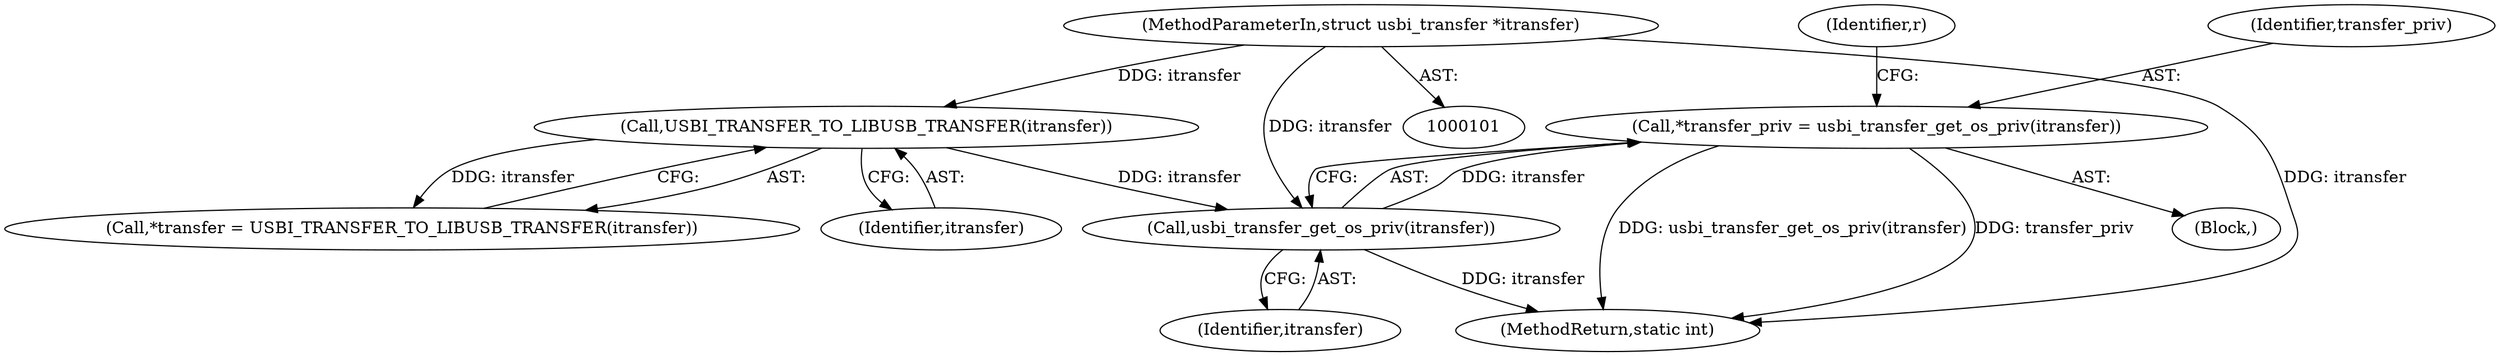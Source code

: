 digraph "1_Chrome_ac149a8d4371c0e01e0934fdd57b09e86f96b5b9_17@pointer" {
"1000121" [label="(Call,*transfer_priv = usbi_transfer_get_os_priv(itransfer))"];
"1000123" [label="(Call,usbi_transfer_get_os_priv(itransfer))"];
"1000109" [label="(Call,USBI_TRANSFER_TO_LIBUSB_TRANSFER(itransfer))"];
"1000103" [label="(MethodParameterIn,struct usbi_transfer *itransfer)"];
"1000122" [label="(Identifier,transfer_priv)"];
"1000121" [label="(Call,*transfer_priv = usbi_transfer_get_os_priv(itransfer))"];
"1000105" [label="(Block,)"];
"1000123" [label="(Call,usbi_transfer_get_os_priv(itransfer))"];
"1000103" [label="(MethodParameterIn,struct usbi_transfer *itransfer)"];
"1000107" [label="(Call,*transfer = USBI_TRANSFER_TO_LIBUSB_TRANSFER(itransfer))"];
"1000124" [label="(Identifier,itransfer)"];
"1000110" [label="(Identifier,itransfer)"];
"1000214" [label="(MethodReturn,static int)"];
"1000127" [label="(Identifier,r)"];
"1000109" [label="(Call,USBI_TRANSFER_TO_LIBUSB_TRANSFER(itransfer))"];
"1000121" -> "1000105"  [label="AST: "];
"1000121" -> "1000123"  [label="CFG: "];
"1000122" -> "1000121"  [label="AST: "];
"1000123" -> "1000121"  [label="AST: "];
"1000127" -> "1000121"  [label="CFG: "];
"1000121" -> "1000214"  [label="DDG: usbi_transfer_get_os_priv(itransfer)"];
"1000121" -> "1000214"  [label="DDG: transfer_priv"];
"1000123" -> "1000121"  [label="DDG: itransfer"];
"1000123" -> "1000124"  [label="CFG: "];
"1000124" -> "1000123"  [label="AST: "];
"1000123" -> "1000214"  [label="DDG: itransfer"];
"1000109" -> "1000123"  [label="DDG: itransfer"];
"1000103" -> "1000123"  [label="DDG: itransfer"];
"1000109" -> "1000107"  [label="AST: "];
"1000109" -> "1000110"  [label="CFG: "];
"1000110" -> "1000109"  [label="AST: "];
"1000107" -> "1000109"  [label="CFG: "];
"1000109" -> "1000107"  [label="DDG: itransfer"];
"1000103" -> "1000109"  [label="DDG: itransfer"];
"1000103" -> "1000101"  [label="AST: "];
"1000103" -> "1000214"  [label="DDG: itransfer"];
}
